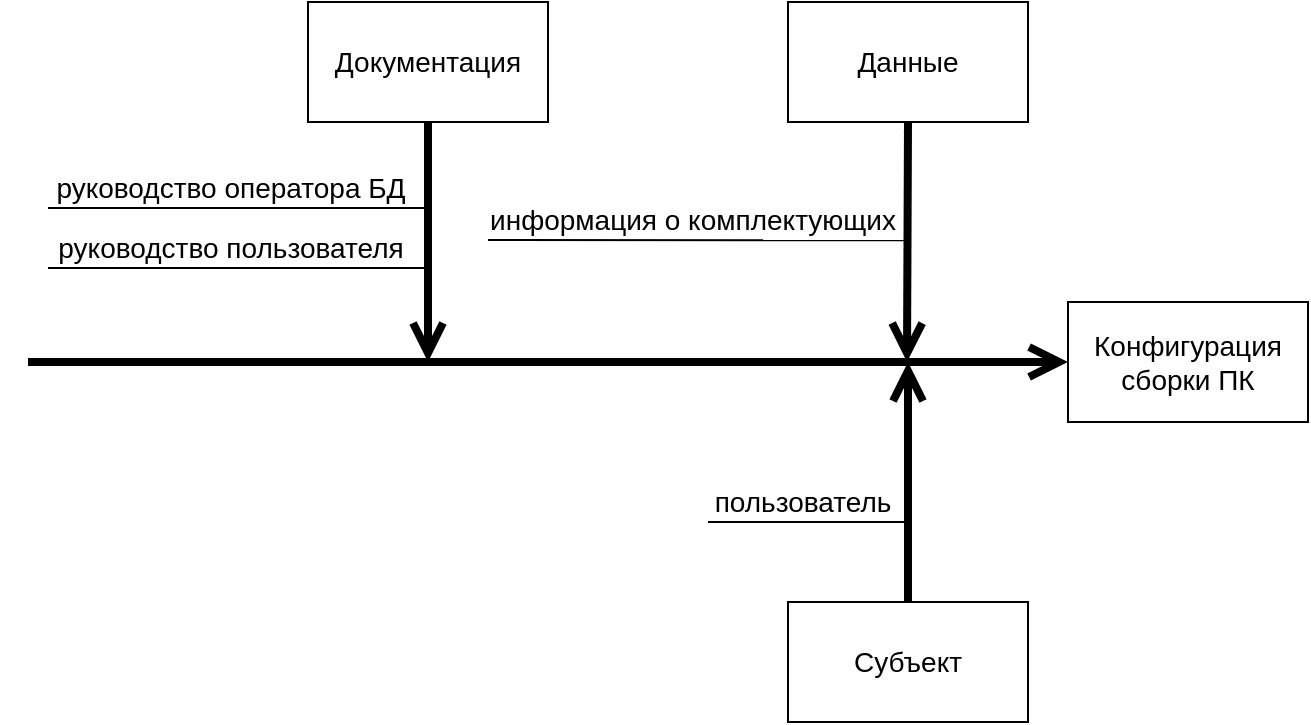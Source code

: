 <mxfile version="21.3.7" type="device">
  <diagram id="XE3-58NR4C3qe2uMAWxc" name="Страница 1">
    <mxGraphModel dx="819" dy="455" grid="1" gridSize="10" guides="1" tooltips="1" connect="1" arrows="1" fold="1" page="1" pageScale="1" pageWidth="827" pageHeight="1169" math="0" shadow="0">
      <root>
        <mxCell id="0" />
        <mxCell id="1" parent="0" />
        <mxCell id="DeNm0vP8CZX5GFhAEfxQ-1" value="Данные" style="rounded=0;whiteSpace=wrap;html=1;fontSize=14;fontFamily=Helvetica;" parent="1" vertex="1">
          <mxGeometry x="420" y="180" width="120" height="60" as="geometry" />
        </mxCell>
        <mxCell id="DeNm0vP8CZX5GFhAEfxQ-2" value="Документация" style="rounded=0;whiteSpace=wrap;html=1;fontSize=14;fontFamily=Helvetica;" parent="1" vertex="1">
          <mxGeometry x="180" y="180" width="120" height="60" as="geometry" />
        </mxCell>
        <mxCell id="DeNm0vP8CZX5GFhAEfxQ-3" value="Субъект" style="rounded=0;whiteSpace=wrap;html=1;fontSize=14;fontFamily=Helvetica;" parent="1" vertex="1">
          <mxGeometry x="420" y="480" width="120" height="60" as="geometry" />
        </mxCell>
        <mxCell id="DeNm0vP8CZX5GFhAEfxQ-4" value="Конфигурация сборки ПК" style="rounded=0;whiteSpace=wrap;html=1;fontSize=14;fontFamily=Helvetica;" parent="1" vertex="1">
          <mxGeometry x="560" y="330" width="120" height="60" as="geometry" />
        </mxCell>
        <mxCell id="DeNm0vP8CZX5GFhAEfxQ-6" value="" style="endArrow=open;html=1;entryX=0;entryY=0.5;entryDx=0;entryDy=0;strokeWidth=4;rounded=0;strokeColor=default;endFill=0;endSize=11;fontSize=11;fontFamily=Helvetica;" parent="1" target="DeNm0vP8CZX5GFhAEfxQ-4" edge="1">
          <mxGeometry width="50" height="50" relative="1" as="geometry">
            <mxPoint x="40" y="360" as="sourcePoint" />
            <mxPoint x="440" y="400" as="targetPoint" />
          </mxGeometry>
        </mxCell>
        <mxCell id="DeNm0vP8CZX5GFhAEfxQ-7" value="" style="endArrow=open;html=1;strokeWidth=4;rounded=0;strokeColor=default;endFill=0;endSize=11;exitX=0.5;exitY=1;exitDx=0;exitDy=0;fontSize=14;fontFamily=Helvetica;" parent="1" source="DeNm0vP8CZX5GFhAEfxQ-2" edge="1">
          <mxGeometry width="50" height="50" relative="1" as="geometry">
            <mxPoint x="-60" y="370" as="sourcePoint" />
            <mxPoint x="240" y="360" as="targetPoint" />
          </mxGeometry>
        </mxCell>
        <mxCell id="DeNm0vP8CZX5GFhAEfxQ-8" value="" style="endArrow=open;html=1;strokeWidth=4;rounded=0;strokeColor=default;endFill=0;endSize=11;exitX=0.5;exitY=0;exitDx=0;exitDy=0;fontSize=14;fontFamily=Helvetica;" parent="1" source="DeNm0vP8CZX5GFhAEfxQ-3" edge="1">
          <mxGeometry width="50" height="50" relative="1" as="geometry">
            <mxPoint x="490" y="290" as="sourcePoint" />
            <mxPoint x="480" y="360" as="targetPoint" />
          </mxGeometry>
        </mxCell>
        <mxCell id="DeNm0vP8CZX5GFhAEfxQ-9" value="" style="endArrow=open;html=1;strokeWidth=4;rounded=0;strokeColor=default;endFill=0;endSize=11;exitX=0.5;exitY=1;exitDx=0;exitDy=0;fontSize=14;fontFamily=Helvetica;" parent="1" source="DeNm0vP8CZX5GFhAEfxQ-1" edge="1">
          <mxGeometry width="50" height="50" relative="1" as="geometry">
            <mxPoint x="480" y="280" as="sourcePoint" />
            <mxPoint x="479.5" y="360" as="targetPoint" />
          </mxGeometry>
        </mxCell>
        <mxCell id="DeNm0vP8CZX5GFhAEfxQ-11" value="" style="endArrow=none;html=1;rounded=0;endSize=6;strokeColor=default;strokeWidth=1;spacingRight=3;spacing=2;fontSize=14;fontFamily=Helvetica;" parent="1" edge="1">
          <mxGeometry width="50" height="50" relative="1" as="geometry">
            <mxPoint x="380" y="440" as="sourcePoint" />
            <mxPoint x="480" y="440" as="targetPoint" />
          </mxGeometry>
        </mxCell>
        <mxCell id="DeNm0vP8CZX5GFhAEfxQ-12" value="пользователь" style="edgeLabel;html=1;align=center;verticalAlign=bottom;resizable=0;points=[];spacingRight=22;fontSize=14;labelBackgroundColor=none;fontFamily=Helvetica;" parent="DeNm0vP8CZX5GFhAEfxQ-11" vertex="1" connectable="0">
          <mxGeometry x="0.207" relative="1" as="geometry">
            <mxPoint x="-3" as="offset" />
          </mxGeometry>
        </mxCell>
        <mxCell id="DeNm0vP8CZX5GFhAEfxQ-15" value="" style="endArrow=none;html=1;rounded=0;endSize=6;strokeColor=default;strokeWidth=1;spacingRight=3;spacing=2;fontSize=14;fontFamily=Helvetica;" parent="1" edge="1">
          <mxGeometry width="50" height="50" relative="1" as="geometry">
            <mxPoint x="50" y="313" as="sourcePoint" />
            <mxPoint x="240" y="313" as="targetPoint" />
          </mxGeometry>
        </mxCell>
        <mxCell id="DeNm0vP8CZX5GFhAEfxQ-16" value="руководство пользователя" style="edgeLabel;html=1;align=center;verticalAlign=bottom;resizable=0;points=[];spacingRight=22;fontSize=14;labelBackgroundColor=none;fontFamily=Helvetica;" parent="DeNm0vP8CZX5GFhAEfxQ-15" vertex="1" connectable="0">
          <mxGeometry x="0.207" relative="1" as="geometry">
            <mxPoint x="-13" as="offset" />
          </mxGeometry>
        </mxCell>
        <mxCell id="DeNm0vP8CZX5GFhAEfxQ-17" value="" style="endArrow=none;html=1;rounded=0;endSize=6;strokeColor=default;strokeWidth=1;spacingRight=3;spacing=2;fontSize=14;fontFamily=Helvetica;" parent="1" edge="1">
          <mxGeometry width="50" height="50" relative="1" as="geometry">
            <mxPoint x="50" y="283" as="sourcePoint" />
            <mxPoint x="240" y="283" as="targetPoint" />
          </mxGeometry>
        </mxCell>
        <mxCell id="DeNm0vP8CZX5GFhAEfxQ-18" value="руководство оператора БД" style="edgeLabel;html=1;align=center;verticalAlign=bottom;resizable=0;points=[];spacingRight=22;fontSize=14;labelBackgroundColor=none;fontFamily=Helvetica;" parent="DeNm0vP8CZX5GFhAEfxQ-17" vertex="1" connectable="0">
          <mxGeometry x="0.207" relative="1" as="geometry">
            <mxPoint x="-13" as="offset" />
          </mxGeometry>
        </mxCell>
        <mxCell id="DeNm0vP8CZX5GFhAEfxQ-29" value="" style="endArrow=none;html=1;rounded=0;endSize=6;strokeColor=default;strokeWidth=1;spacingRight=3;spacing=2;fontSize=14;fontFamily=Helvetica;" parent="1" edge="1">
          <mxGeometry width="50" height="50" relative="1" as="geometry">
            <mxPoint x="270" y="299" as="sourcePoint" />
            <mxPoint x="480" y="299.17" as="targetPoint" />
          </mxGeometry>
        </mxCell>
        <mxCell id="DeNm0vP8CZX5GFhAEfxQ-30" value="информация о комплектующих" style="edgeLabel;html=1;align=center;verticalAlign=bottom;resizable=0;points=[];spacingRight=22;fontSize=14;labelBackgroundColor=none;fontFamily=Helvetica;" parent="DeNm0vP8CZX5GFhAEfxQ-29" vertex="1" connectable="0">
          <mxGeometry x="0.207" relative="1" as="geometry">
            <mxPoint x="-14" as="offset" />
          </mxGeometry>
        </mxCell>
      </root>
    </mxGraphModel>
  </diagram>
</mxfile>
